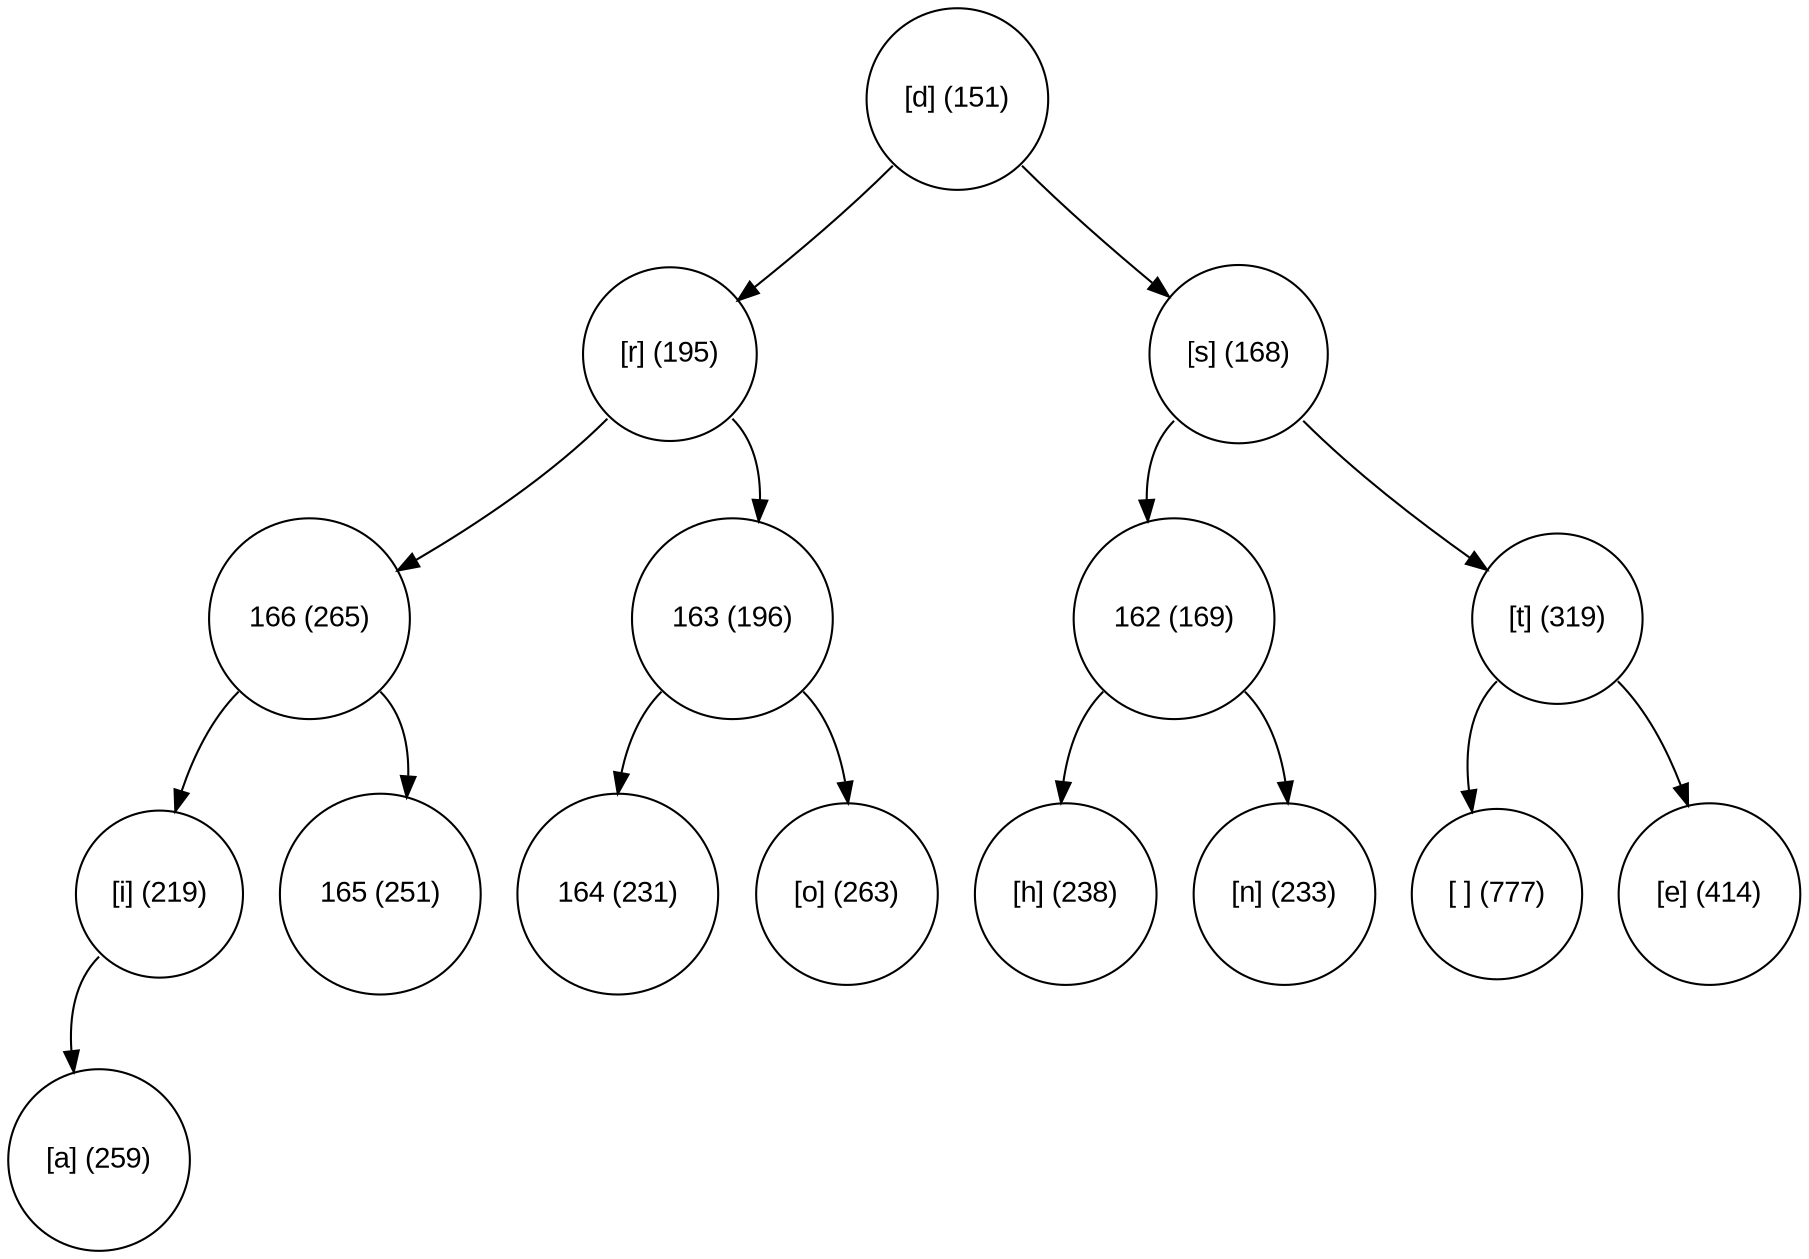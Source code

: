 digraph move_down {
	node [fontname="Arial", shape="circle", width=0.5]; 

	0 [label = "[d] (151)"];
	0:sw -> 1;
	1 [label = "[r] (195)"];
	1:sw -> 3;
	3 [label = "166 (265)"];
	3:sw -> 7;
	7 [label = "[i] (219)"];
	7:sw -> 15;
	15 [label = "[a] (259)"];
	3:se -> 8;
	8 [label = "165 (251)"];
	1:se -> 4;
	4 [label = "163 (196)"];
	4:sw -> 9;
	9 [label = "164 (231)"];
	4:se -> 10;
	10 [label = "[o] (263)"];
	0:se -> 2;
	2 [label = "[s] (168)"];
	2:sw -> 5;
	5 [label = "162 (169)"];
	5:sw -> 11;
	11 [label = "[h] (238)"];
	5:se -> 12;
	12 [label = "[n] (233)"];
	2:se -> 6;
	6 [label = "[t] (319)"];
	6:sw -> 13;
	13 [label = "[ ] (777)"];
	6:se -> 14;
	14 [label = "[e] (414)"];
}
